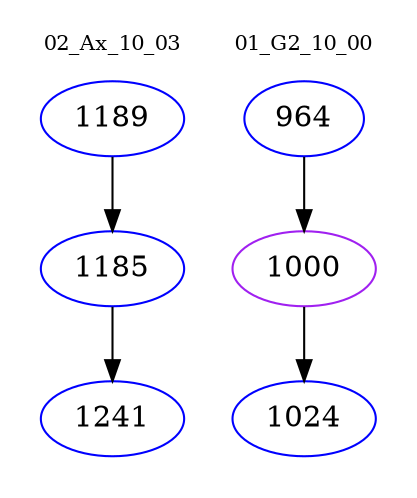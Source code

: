 digraph{
subgraph cluster_0 {
color = white
label = "02_Ax_10_03";
fontsize=10;
T0_1189 [label="1189", color="blue"]
T0_1189 -> T0_1185 [color="black"]
T0_1185 [label="1185", color="blue"]
T0_1185 -> T0_1241 [color="black"]
T0_1241 [label="1241", color="blue"]
}
subgraph cluster_1 {
color = white
label = "01_G2_10_00";
fontsize=10;
T1_964 [label="964", color="blue"]
T1_964 -> T1_1000 [color="black"]
T1_1000 [label="1000", color="purple"]
T1_1000 -> T1_1024 [color="black"]
T1_1024 [label="1024", color="blue"]
}
}
